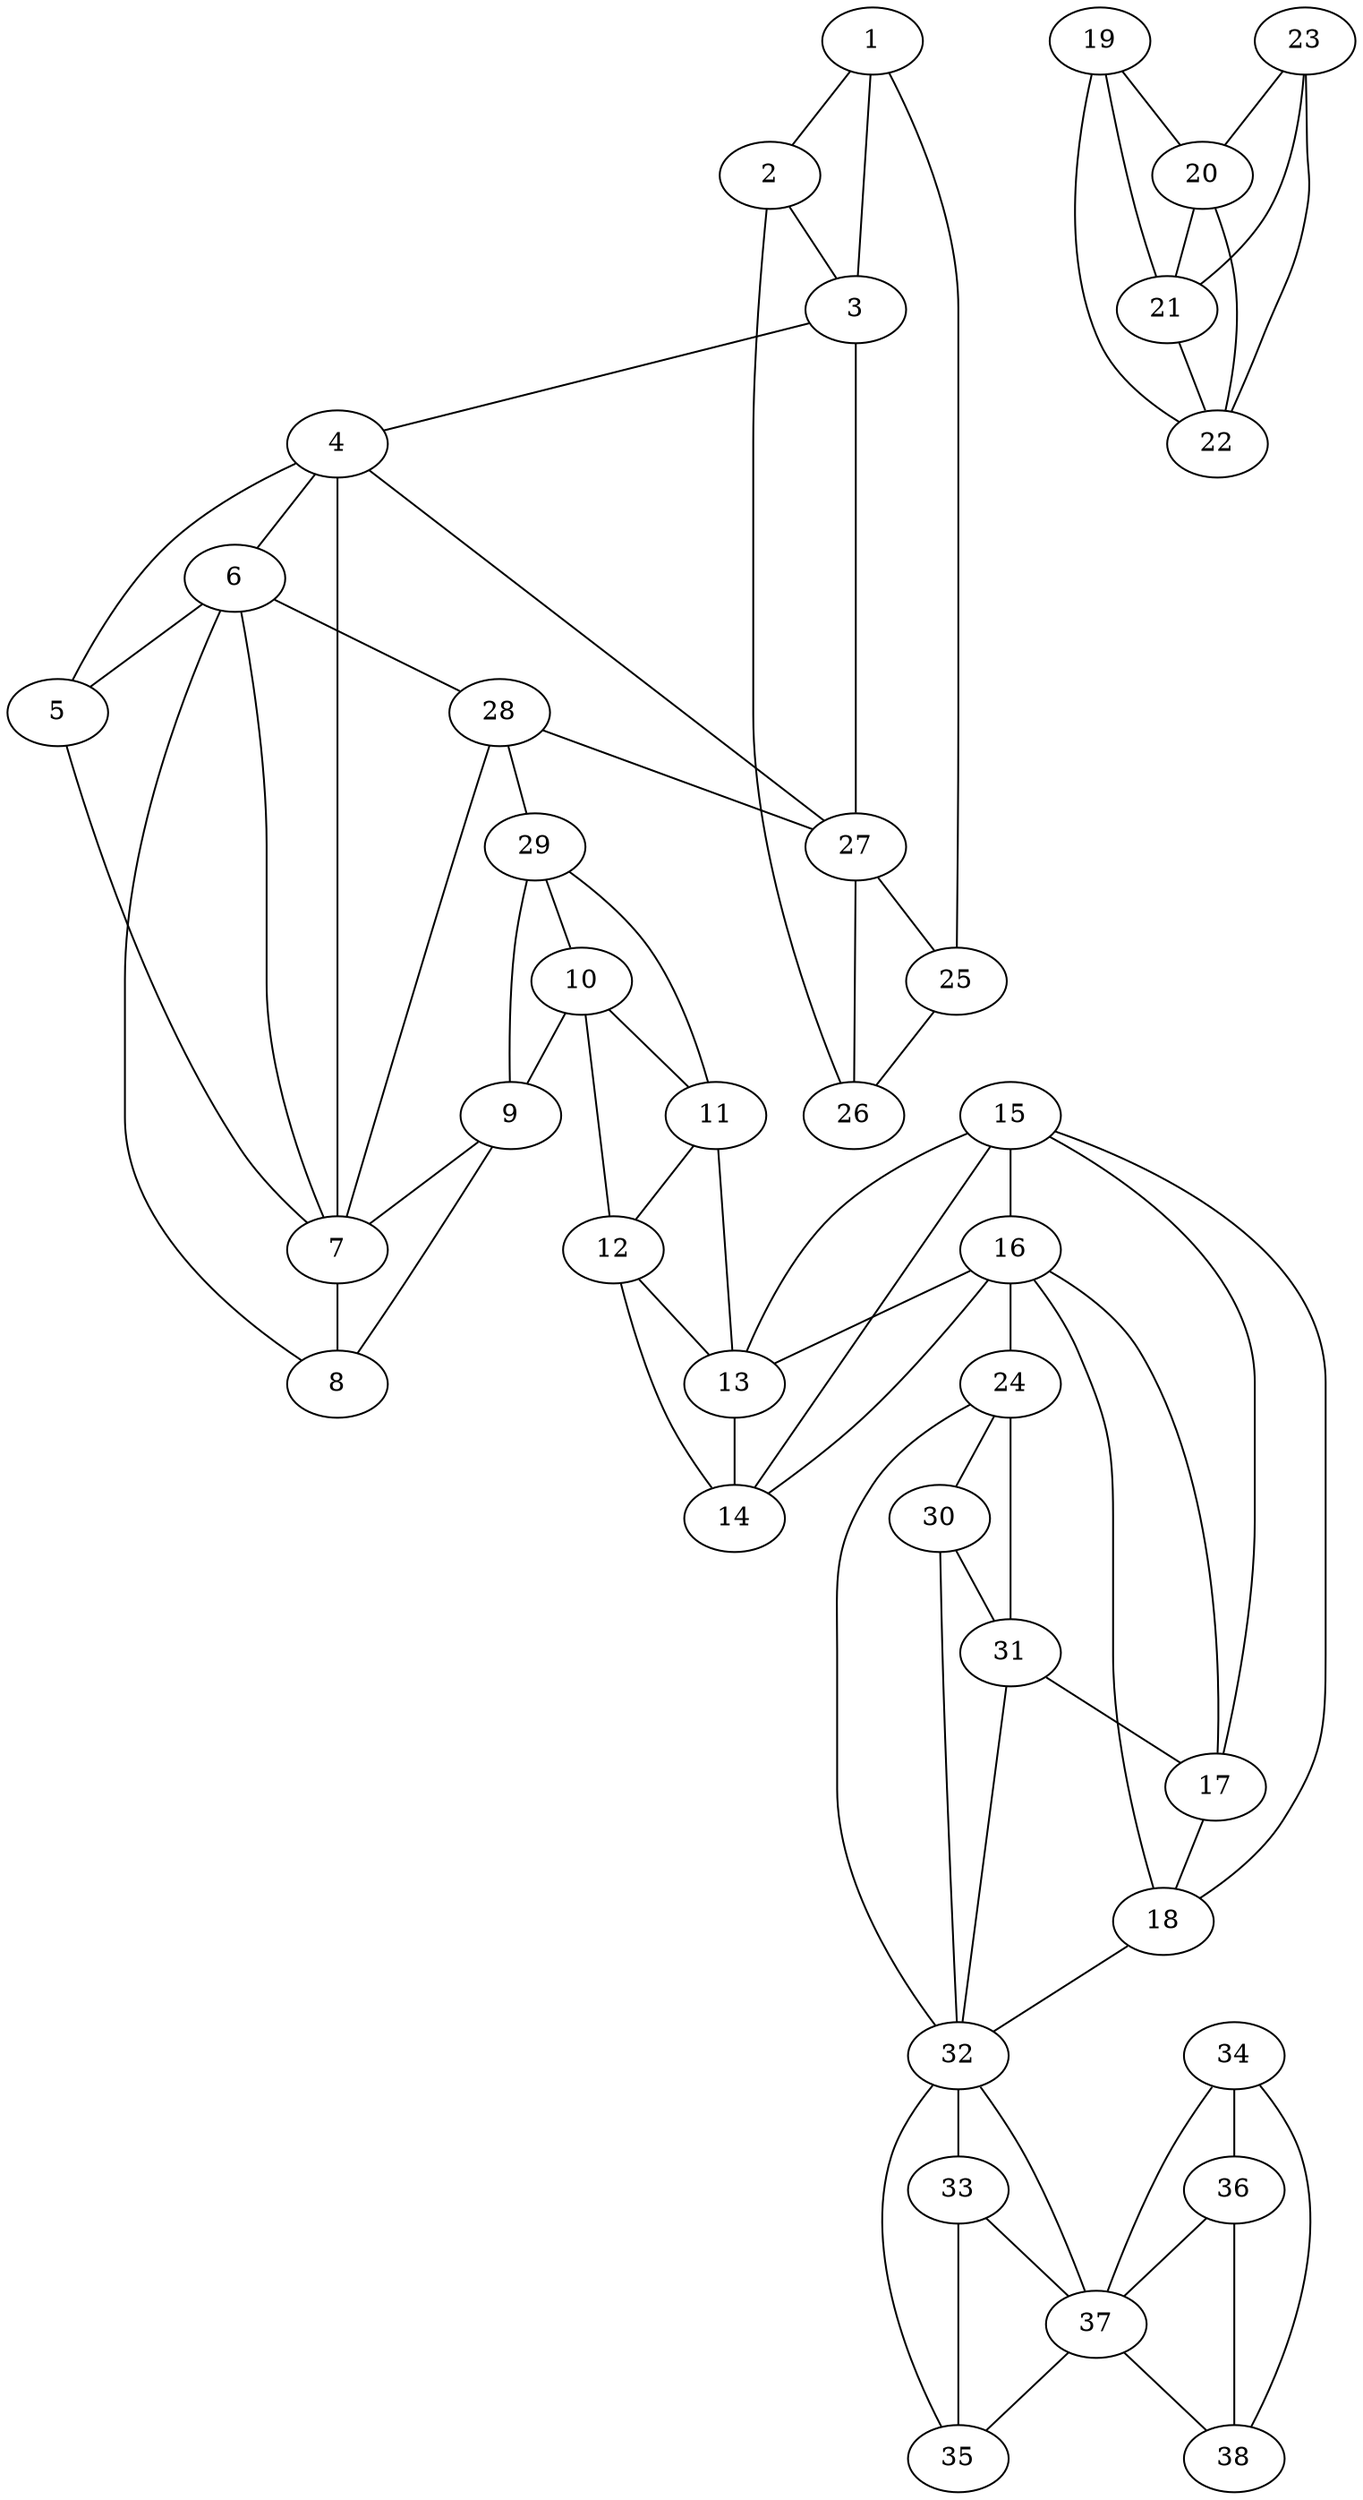 graph pdb1tmq {
	1	 [aaLength=10,
		sequence=WNDIADECER,
		type=0];
	2	 [aaLength=5,
		sequence=WWERY,
		type=0];
	1 -- 2	 [distance0="40.83525",
		frequency=1,
		type0=1];
	3	 [aaLength=13,
		sequence=ESAFTDMTRRCND,
		type=0];
	1 -- 3	 [distance0="53.1496",
		frequency=1,
		type0=2];
	2 -- 3	 [distance0="26.02803",
		distance1="13.0",
		frequency=2,
		type0=1,
		type1=4];
	26	 [aaLength=3,
		sequence=GVQ,
		type=1];
	2 -- 26	 [distance0="74.50885",
		frequency=1,
		type0=3];
	4	 [aaLength=3,
		sequence=SGD,
		type=0];
	3 -- 4	 [distance0="63.90006",
		frequency=1,
		type0=3];
	5	 [aaLength=6,
		sequence=ADNVRN,
		type=0];
	4 -- 5	 [distance0="15.87809",
		distance1="12.0",
		frequency=2,
		type0=1,
		type1=4];
	6	 [aaLength=16,
		sequence=DYVRGVLIDYMNHMID,
		type=0];
	4 -- 6	 [distance0="38.43118",
		frequency=1,
		type0=2];
	7	 [aaLength=3,
		sequence=AKH,
		type=0];
	4 -- 7	 [distance0="62.06295",
		frequency=1,
		type0=3];
	5 -- 7	 [distance0="46.29046",
		frequency=1,
		type0=3];
	6 -- 5	 [distance0="22.87439",
		frequency=1,
		type0=1];
	6 -- 7	 [distance0="26.1797",
		frequency=1,
		type0=2];
	8	 [aaLength=10,
		sequence=PGDLSVIFSG,
		type=0];
	6 -- 8	 [distance0="31.76124",
		frequency=1,
		type0=3];
	28	 [aaLength=4,
		sequence=GFRV,
		type=1];
	6 -- 28	 [distance0="4.0",
		frequency=1,
		type0=4];
	7 -- 8	 [distance0="10.90925",
		distance1="2.0",
		frequency=2,
		type0=1,
		type1=4];
	9	 [aaLength=3,
		sequence=TDY,
		type=0];
	9 -- 7	 [distance0="28.6832",
		frequency=1,
		type0=2];
	9 -- 8	 [distance0="25.29528",
		frequency=1,
		type0=1];
	10	 [aaLength=3,
		sequence=KNE,
		type=0];
	10 -- 9	 [distance0="30.74018",
		frequency=1,
		type0=2];
	11	 [aaLength=12,
		sequence=FQFGVSLGNAFQ,
		type=0];
	10 -- 11	 [distance0="19.68725",
		distance1="9.0",
		frequency=2,
		type0=1,
		type1=4];
	12	 [aaLength=6,
		sequence=LKNLAN,
		type=0];
	10 -- 12	 [distance0="33.73406",
		frequency=1,
		type0=3];
	13	 [aaLength=3,
		sequence=PEW,
		type=0];
	11 -- 13	 [distance0="26.86414",
		frequency=1,
		type0=3];
	11 -- 12	 [distance0="18.5258",
		distance1="4.0",
		frequency=2,
		type0=1,
		type1=4];
	12 -- 13	 [distance0="12.2325",
		distance1="2.0",
		frequency=2,
		type0=1,
		type1=4];
	14	 [aaLength=3,
		sequence=GLD,
		type=0];
	12 -- 14	 [distance0="17.22189",
		frequency=1,
		type0=2];
	13 -- 14	 [distance0="7.065873",
		distance1="4.0",
		frequency=2,
		type0=1,
		type1=4];
	15	 [aaLength=4,
		sequence=NQRT,
		type=0];
	15 -- 13	 [distance0="30.84918",
		frequency=1,
		type0=3];
	16	 [aaLength=16,
		sequence=YKNPKPYKMAIAFMLA,
		type=0];
	15 -- 16	 [distance0="17.86726",
		distance1="7.0",
		frequency=2,
		type0=1,
		type1=4];
	15 -- 14	 [distance0="27.08102",
		frequency=1,
		type0=2];
	16 -- 13	 [distance0="37.7131",
		frequency=1,
		type0=3];
	16 -- 14	 [distance0="32.02423",
		frequency=1,
		type0=2];
	24	 [aaLength=4,
		sequence=RIMS,
		type=1];
	16 -- 24	 [distance0="6.0",
		frequency=1,
		type0=4];
	17	 [aaLength=3,
		sequence=EHR,
		type=0];
	17 -- 16	 [distance0="62.01853",
		frequency=1,
		type0=2];
	17 -- 15	 [distance0="74.14937",
		frequency=1,
		type0=3];
	18	 [aaLength=12,
		sequence=RQVYGMVGFRNA,
		type=0];
	17 -- 18	 [distance0="10.13047",
		distance1="1.0",
		frequency=2,
		type0=1,
		type1=4];
	18 -- 16	 [distance0="66.45922",
		frequency=1,
		type0=2];
	18 -- 15	 [distance0="79.78241",
		frequency=1,
		type0=3];
	32	 [aaLength=5,
		sequence=QIAFS,
		type=1];
	18 -- 32	 [distance0="15.0",
		frequency=1,
		type0=4];
	19	 [aaLength=4,
		sequence=vanDerWaals,
		type=0];
	20	 [aaLength=12,
		sequence=vanDerWaals,
		type=0];
	19 -- 20	 [distance0="26.19312",
		distance1="0.0",
		frequency=2,
		type0=1,
		type1=4];
	21	 [aaLength=13,
		sequence=vanDerWaals,
		type=0];
	19 -- 21	 [distance0="39.58023",
		frequency=1,
		type0=2];
	22	 [aaLength=13,
		sequence=vanDerWaals,
		type=0];
	19 -- 22	 [distance0="51.59973",
		frequency=1,
		type0=3];
	20 -- 21	 [distance0="20.96284",
		distance1="0.0",
		frequency=2,
		type0=1,
		type1=4];
	20 -- 22	 [distance0="37.32296",
		frequency=1,
		type0=3];
	21 -- 22	 [distance0="20.27609",
		distance1="0.0",
		frequency=2,
		type0=1,
		type1=4];
	23	 [aaLength=12,
		sequence=vanDerWaals,
		type=0];
	23 -- 20	 [distance0="69.61747",
		frequency=1,
		type0=3];
	23 -- 21	 [distance0="52.96084",
		frequency=1,
		type0=2];
	23 -- 22	 [distance0="37.13515",
		frequency=1,
		type0=1];
	30	 [aaLength=3,
		sequence=GIN,
		type=1];
	24 -- 30	 [distance0="26.0",
		distance1="22.0",
		frequency=2,
		type0=1,
		type1=4];
	31	 [aaLength=3,
		sequence=TCS,
		type=1];
	24 -- 31	 [distance0="32.0",
		frequency=1,
		type0=2];
	24 -- 32	 [distance0="71.0",
		frequency=1,
		type0=3];
	25	 [aaLength=4,
		sequence=IVHL,
		type=1];
	25 -- 1	 [distance0="75.31886",
		frequency=1,
		type0=2];
	25 -- 26	 [distance0="26.0",
		distance1="22.0",
		frequency=2,
		type0=1,
		type1=4];
	27	 [aaLength=6,
		sequence=RIYVDA,
		type=1];
	27 -- 3	 [distance0="78.98072",
		frequency=1,
		type0=3];
	27 -- 4	 [distance0="31.0",
		frequency=1,
		type0=4];
	27 -- 25	 [distance0="77.0",
		frequency=1,
		type0=2];
	27 -- 26	 [distance0="51.0",
		frequency=1,
		type0=1];
	28 -- 7	 [distance0="90.72862",
		distance1="2.0",
		frequency=2,
		type0=2,
		type1=4];
	28 -- 27	 [distance0="91.0",
		frequency=1,
		type0=3];
	29	 [aaLength=4,
		sequence=FIYQ,
		type=1];
	28 -- 29	 [distance0="37.0",
		frequency=1,
		type0=1];
	29 -- 10	 [distance0="11.0",
		frequency=1,
		type0=4];
	29 -- 9	 [distance0="90.92282",
		frequency=1,
		type0=3];
	29 -- 11	 [distance0="89.28921",
		frequency=1,
		type0=2];
	30 -- 31	 [distance0="6.0",
		distance1="3.0",
		frequency=2,
		type0=1,
		type1=4];
	30 -- 32	 [distance0="45.0",
		frequency=1,
		type0=3];
	31 -- 17	 [distance0="5.0",
		frequency=1,
		type0=4];
	31 -- 32	 [distance0="39.0",
		frequency=1,
		type0=3];
	33	 [aaLength=6,
		sequence=GFVAFT,
		type=1];
	32 -- 33	 [distance0="9.0",
		distance1="4.0",
		frequency=2,
		type0=1,
		type1=4];
	35	 [aaLength=6,
		sequence=LNQNLN,
		type=1];
	32 -- 35	 [distance0="19.0",
		frequency=1,
		type0=2];
	37	 [aaLength=4,
		sequence=GTYC,
		type=1];
	32 -- 37	 [distance0="30.0",
		frequency=1,
		type0=3];
	33 -- 37	 [distance0="21.0",
		frequency=1,
		type0=3];
	34	 [aaLength=5,
		sequence=VLAIH,
		type=1];
	36	 [aaLength=6,
		sequence=SADISL,
		type=1];
	34 -- 36	 [distance0="13.0",
		frequency=1,
		type0=1];
	34 -- 37	 [distance0="40.0",
		frequency=1,
		type0=3];
	38	 [aaLength=4,
		sequence=SVTV,
		type=1];
	34 -- 38	 [distance0="21.0",
		frequency=1,
		type0=2];
	35 -- 33	 [distance0="10.0",
		frequency=1,
		type0=1];
	36 -- 37	 [distance0="27.0",
		frequency=1,
		type0=3];
	36 -- 38	 [distance0="8.0",
		frequency=1,
		type0=1];
	37 -- 35	 [distance0="11.0",
		frequency=1,
		type0=1];
	37 -- 38	 [distance0="19.0",
		distance1="15.0",
		frequency=2,
		type0=2,
		type1=4];
}
